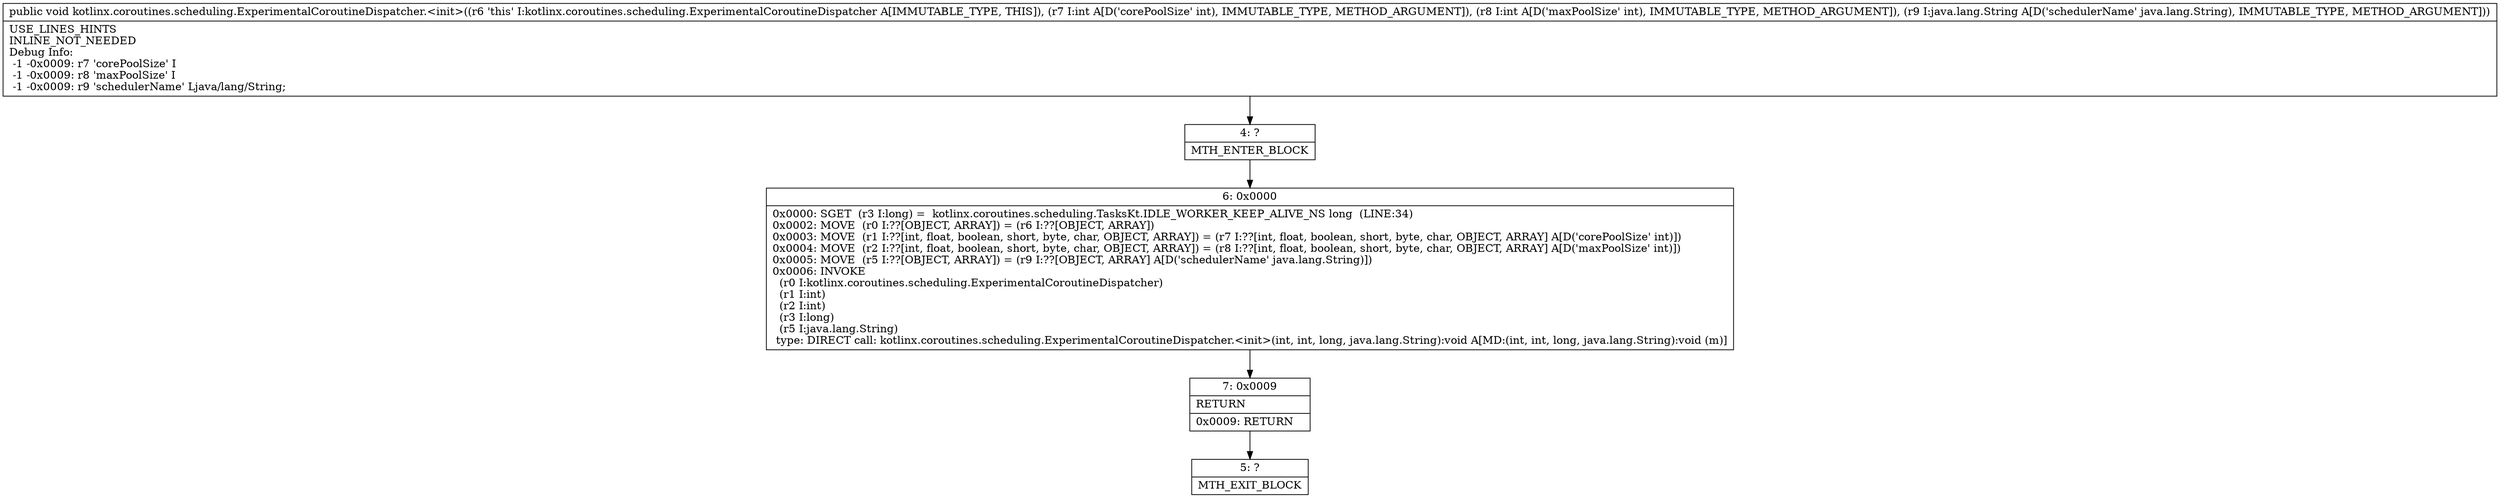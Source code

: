 digraph "CFG forkotlinx.coroutines.scheduling.ExperimentalCoroutineDispatcher.\<init\>(IILjava\/lang\/String;)V" {
Node_4 [shape=record,label="{4\:\ ?|MTH_ENTER_BLOCK\l}"];
Node_6 [shape=record,label="{6\:\ 0x0000|0x0000: SGET  (r3 I:long) =  kotlinx.coroutines.scheduling.TasksKt.IDLE_WORKER_KEEP_ALIVE_NS long  (LINE:34)\l0x0002: MOVE  (r0 I:??[OBJECT, ARRAY]) = (r6 I:??[OBJECT, ARRAY]) \l0x0003: MOVE  (r1 I:??[int, float, boolean, short, byte, char, OBJECT, ARRAY]) = (r7 I:??[int, float, boolean, short, byte, char, OBJECT, ARRAY] A[D('corePoolSize' int)]) \l0x0004: MOVE  (r2 I:??[int, float, boolean, short, byte, char, OBJECT, ARRAY]) = (r8 I:??[int, float, boolean, short, byte, char, OBJECT, ARRAY] A[D('maxPoolSize' int)]) \l0x0005: MOVE  (r5 I:??[OBJECT, ARRAY]) = (r9 I:??[OBJECT, ARRAY] A[D('schedulerName' java.lang.String)]) \l0x0006: INVOKE  \l  (r0 I:kotlinx.coroutines.scheduling.ExperimentalCoroutineDispatcher)\l  (r1 I:int)\l  (r2 I:int)\l  (r3 I:long)\l  (r5 I:java.lang.String)\l type: DIRECT call: kotlinx.coroutines.scheduling.ExperimentalCoroutineDispatcher.\<init\>(int, int, long, java.lang.String):void A[MD:(int, int, long, java.lang.String):void (m)]\l}"];
Node_7 [shape=record,label="{7\:\ 0x0009|RETURN\l|0x0009: RETURN   \l}"];
Node_5 [shape=record,label="{5\:\ ?|MTH_EXIT_BLOCK\l}"];
MethodNode[shape=record,label="{public void kotlinx.coroutines.scheduling.ExperimentalCoroutineDispatcher.\<init\>((r6 'this' I:kotlinx.coroutines.scheduling.ExperimentalCoroutineDispatcher A[IMMUTABLE_TYPE, THIS]), (r7 I:int A[D('corePoolSize' int), IMMUTABLE_TYPE, METHOD_ARGUMENT]), (r8 I:int A[D('maxPoolSize' int), IMMUTABLE_TYPE, METHOD_ARGUMENT]), (r9 I:java.lang.String A[D('schedulerName' java.lang.String), IMMUTABLE_TYPE, METHOD_ARGUMENT]))  | USE_LINES_HINTS\lINLINE_NOT_NEEDED\lDebug Info:\l  \-1 \-0x0009: r7 'corePoolSize' I\l  \-1 \-0x0009: r8 'maxPoolSize' I\l  \-1 \-0x0009: r9 'schedulerName' Ljava\/lang\/String;\l}"];
MethodNode -> Node_4;Node_4 -> Node_6;
Node_6 -> Node_7;
Node_7 -> Node_5;
}

